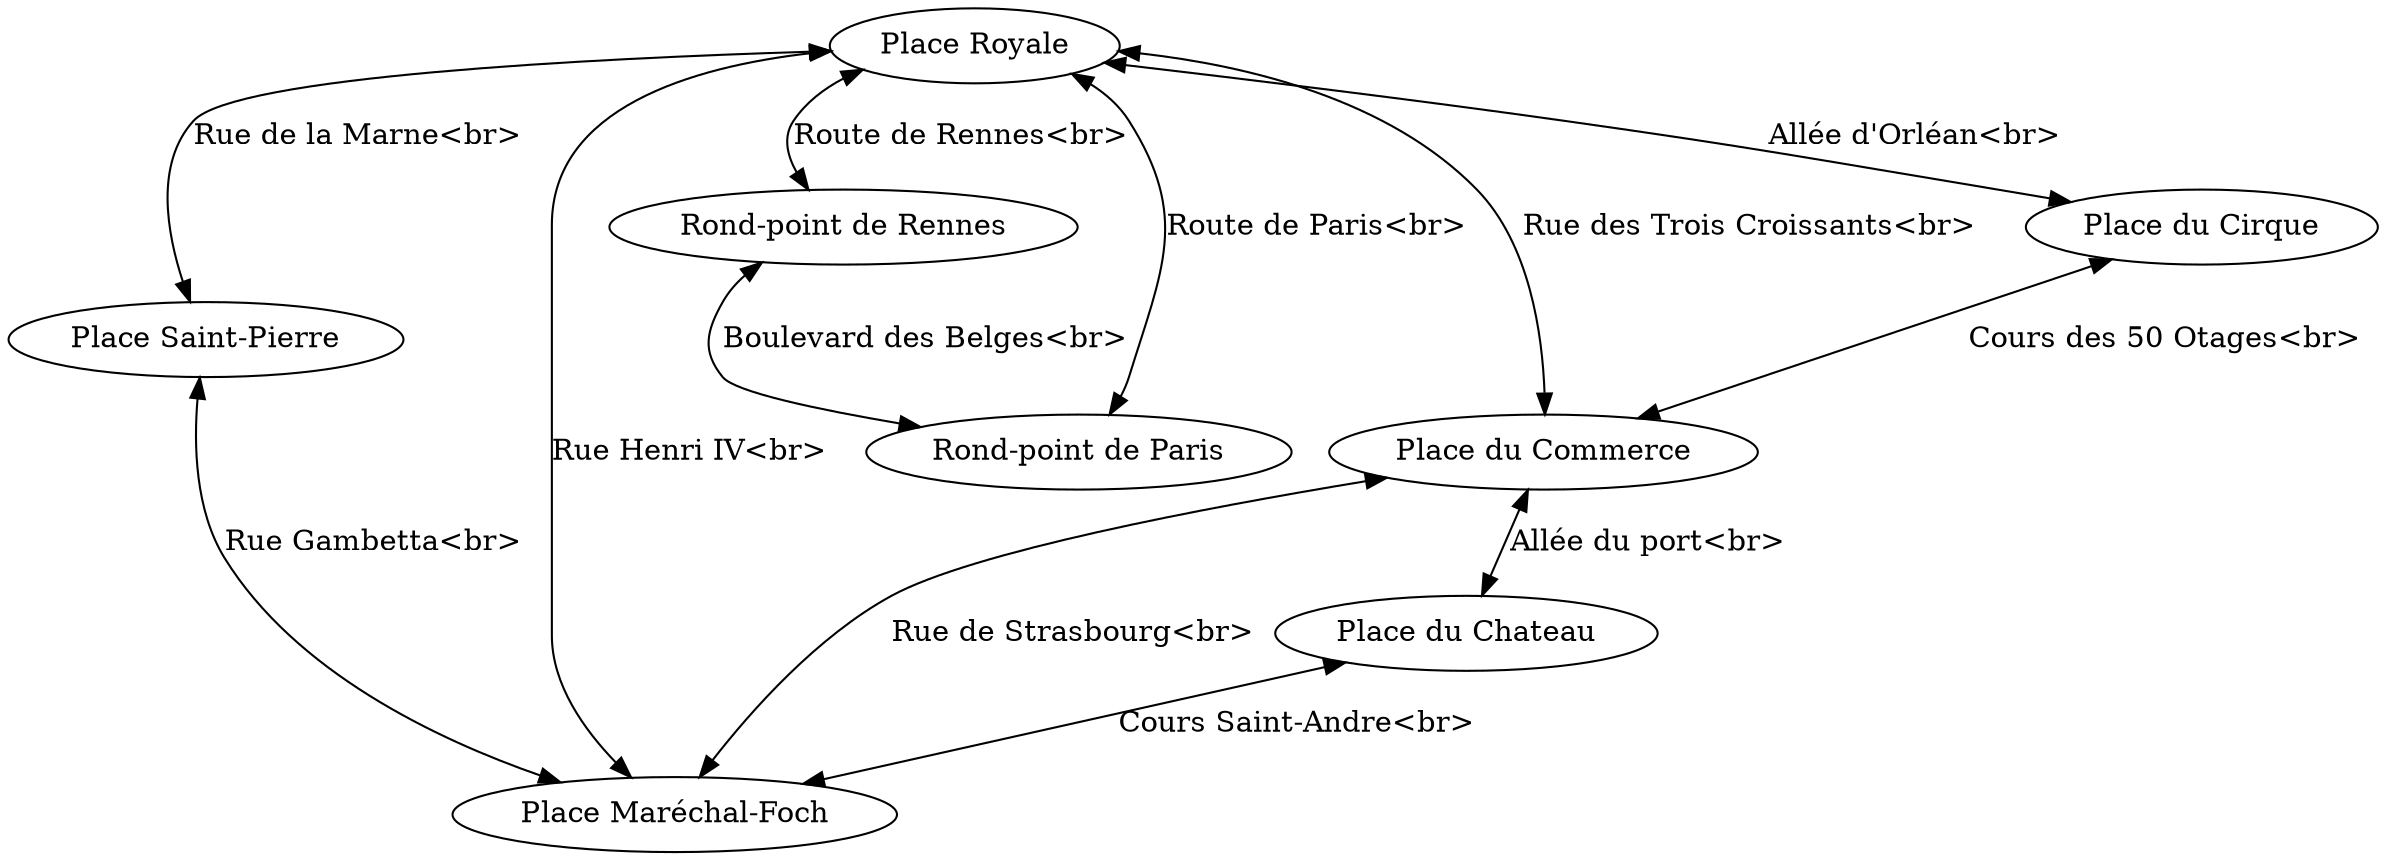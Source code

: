 digraph {
edge [dir="both"];
	Place_Royale [label="Place Royale"];
	Rond_point_de_Rennes [label="Rond-point de Rennes"];
	Rond_point_de_Paris [label="Rond-point de Paris"];
	Place_Saint_Pierre [label="Place Saint-Pierre"];
	Place_Marechal_Foch [label="Place Maréchal-Foch"];
	Place_du_Chateau [label="Place du Chateau"];
	Place_du_Commerce [label="Place du Commerce"];
	Place_du_Cirque [label="Place du Cirque"];

	Place_Royale -> Rond_point_de_Rennes [label="Route de Rennes<br>"];
	Rond_point_de_Rennes -> Rond_point_de_Paris [label="Boulevard des Belges<br>"];
	Rond_point_de_Paris -> Place_Royale [label="Route de Paris<br>"];
	Place_Royale -> Place_Saint_Pierre [label="Rue de la Marne<br>"];
	Place_Saint_Pierre -> Place_Marechal_Foch [label="Rue Gambetta<br>"];
	Place_Royale -> Place_Marechal_Foch [label="Rue Henri IV<br>"];
	Place_Royale -> Place_du_Commerce [label="Rue des Trois Croissants<br>"];
	Place_Royale -> Place_du_Cirque [label="Allée d'Orléan<br>"];
	Place_du_Cirque -> Place_du_Commerce [label="Cours des 50 Otages<br>"];
	Place_du_Commerce -> Place_Marechal_Foch [label="Rue de Strasbourg<br>"];
	Place_du_Commerce -> Place_du_Chateau [label="Allée du port<br>"];
	Place_du_Chateau -> Place_Marechal_Foch [label="Cours Saint-Andre<br>"];
}
